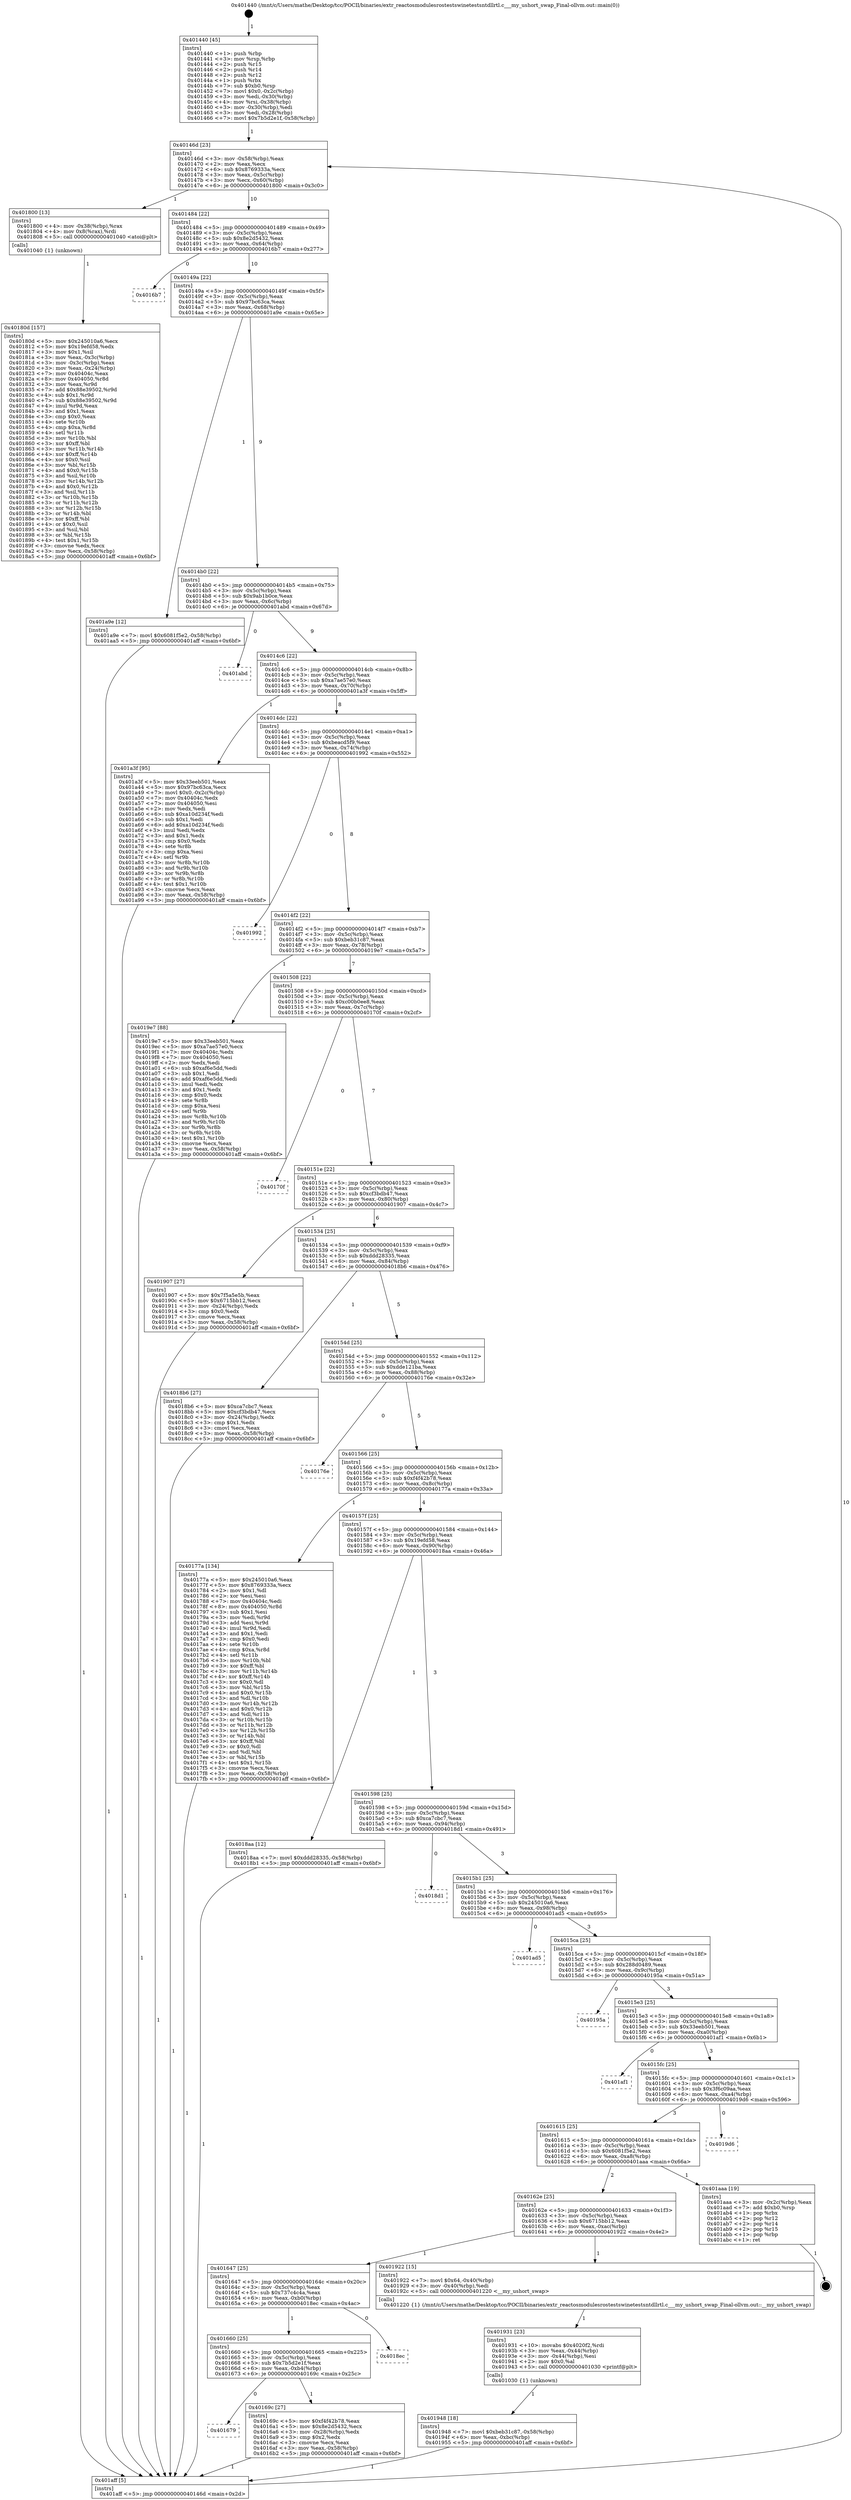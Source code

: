 digraph "0x401440" {
  label = "0x401440 (/mnt/c/Users/mathe/Desktop/tcc/POCII/binaries/extr_reactosmodulesrostestswinetestsntdllrtl.c___my_ushort_swap_Final-ollvm.out::main(0))"
  labelloc = "t"
  node[shape=record]

  Entry [label="",width=0.3,height=0.3,shape=circle,fillcolor=black,style=filled]
  "0x40146d" [label="{
     0x40146d [23]\l
     | [instrs]\l
     &nbsp;&nbsp;0x40146d \<+3\>: mov -0x58(%rbp),%eax\l
     &nbsp;&nbsp;0x401470 \<+2\>: mov %eax,%ecx\l
     &nbsp;&nbsp;0x401472 \<+6\>: sub $0x8769333a,%ecx\l
     &nbsp;&nbsp;0x401478 \<+3\>: mov %eax,-0x5c(%rbp)\l
     &nbsp;&nbsp;0x40147b \<+3\>: mov %ecx,-0x60(%rbp)\l
     &nbsp;&nbsp;0x40147e \<+6\>: je 0000000000401800 \<main+0x3c0\>\l
  }"]
  "0x401800" [label="{
     0x401800 [13]\l
     | [instrs]\l
     &nbsp;&nbsp;0x401800 \<+4\>: mov -0x38(%rbp),%rax\l
     &nbsp;&nbsp;0x401804 \<+4\>: mov 0x8(%rax),%rdi\l
     &nbsp;&nbsp;0x401808 \<+5\>: call 0000000000401040 \<atoi@plt\>\l
     | [calls]\l
     &nbsp;&nbsp;0x401040 \{1\} (unknown)\l
  }"]
  "0x401484" [label="{
     0x401484 [22]\l
     | [instrs]\l
     &nbsp;&nbsp;0x401484 \<+5\>: jmp 0000000000401489 \<main+0x49\>\l
     &nbsp;&nbsp;0x401489 \<+3\>: mov -0x5c(%rbp),%eax\l
     &nbsp;&nbsp;0x40148c \<+5\>: sub $0x8e2d5432,%eax\l
     &nbsp;&nbsp;0x401491 \<+3\>: mov %eax,-0x64(%rbp)\l
     &nbsp;&nbsp;0x401494 \<+6\>: je 00000000004016b7 \<main+0x277\>\l
  }"]
  Exit [label="",width=0.3,height=0.3,shape=circle,fillcolor=black,style=filled,peripheries=2]
  "0x4016b7" [label="{
     0x4016b7\l
  }", style=dashed]
  "0x40149a" [label="{
     0x40149a [22]\l
     | [instrs]\l
     &nbsp;&nbsp;0x40149a \<+5\>: jmp 000000000040149f \<main+0x5f\>\l
     &nbsp;&nbsp;0x40149f \<+3\>: mov -0x5c(%rbp),%eax\l
     &nbsp;&nbsp;0x4014a2 \<+5\>: sub $0x97bc63ca,%eax\l
     &nbsp;&nbsp;0x4014a7 \<+3\>: mov %eax,-0x68(%rbp)\l
     &nbsp;&nbsp;0x4014aa \<+6\>: je 0000000000401a9e \<main+0x65e\>\l
  }"]
  "0x401948" [label="{
     0x401948 [18]\l
     | [instrs]\l
     &nbsp;&nbsp;0x401948 \<+7\>: movl $0xbeb31c87,-0x58(%rbp)\l
     &nbsp;&nbsp;0x40194f \<+6\>: mov %eax,-0xbc(%rbp)\l
     &nbsp;&nbsp;0x401955 \<+5\>: jmp 0000000000401aff \<main+0x6bf\>\l
  }"]
  "0x401a9e" [label="{
     0x401a9e [12]\l
     | [instrs]\l
     &nbsp;&nbsp;0x401a9e \<+7\>: movl $0x6081f5e2,-0x58(%rbp)\l
     &nbsp;&nbsp;0x401aa5 \<+5\>: jmp 0000000000401aff \<main+0x6bf\>\l
  }"]
  "0x4014b0" [label="{
     0x4014b0 [22]\l
     | [instrs]\l
     &nbsp;&nbsp;0x4014b0 \<+5\>: jmp 00000000004014b5 \<main+0x75\>\l
     &nbsp;&nbsp;0x4014b5 \<+3\>: mov -0x5c(%rbp),%eax\l
     &nbsp;&nbsp;0x4014b8 \<+5\>: sub $0x9ab1b0ce,%eax\l
     &nbsp;&nbsp;0x4014bd \<+3\>: mov %eax,-0x6c(%rbp)\l
     &nbsp;&nbsp;0x4014c0 \<+6\>: je 0000000000401abd \<main+0x67d\>\l
  }"]
  "0x401931" [label="{
     0x401931 [23]\l
     | [instrs]\l
     &nbsp;&nbsp;0x401931 \<+10\>: movabs $0x4020f2,%rdi\l
     &nbsp;&nbsp;0x40193b \<+3\>: mov %eax,-0x44(%rbp)\l
     &nbsp;&nbsp;0x40193e \<+3\>: mov -0x44(%rbp),%esi\l
     &nbsp;&nbsp;0x401941 \<+2\>: mov $0x0,%al\l
     &nbsp;&nbsp;0x401943 \<+5\>: call 0000000000401030 \<printf@plt\>\l
     | [calls]\l
     &nbsp;&nbsp;0x401030 \{1\} (unknown)\l
  }"]
  "0x401abd" [label="{
     0x401abd\l
  }", style=dashed]
  "0x4014c6" [label="{
     0x4014c6 [22]\l
     | [instrs]\l
     &nbsp;&nbsp;0x4014c6 \<+5\>: jmp 00000000004014cb \<main+0x8b\>\l
     &nbsp;&nbsp;0x4014cb \<+3\>: mov -0x5c(%rbp),%eax\l
     &nbsp;&nbsp;0x4014ce \<+5\>: sub $0xa7ae57e0,%eax\l
     &nbsp;&nbsp;0x4014d3 \<+3\>: mov %eax,-0x70(%rbp)\l
     &nbsp;&nbsp;0x4014d6 \<+6\>: je 0000000000401a3f \<main+0x5ff\>\l
  }"]
  "0x40180d" [label="{
     0x40180d [157]\l
     | [instrs]\l
     &nbsp;&nbsp;0x40180d \<+5\>: mov $0x245010a6,%ecx\l
     &nbsp;&nbsp;0x401812 \<+5\>: mov $0x19efd58,%edx\l
     &nbsp;&nbsp;0x401817 \<+3\>: mov $0x1,%sil\l
     &nbsp;&nbsp;0x40181a \<+3\>: mov %eax,-0x3c(%rbp)\l
     &nbsp;&nbsp;0x40181d \<+3\>: mov -0x3c(%rbp),%eax\l
     &nbsp;&nbsp;0x401820 \<+3\>: mov %eax,-0x24(%rbp)\l
     &nbsp;&nbsp;0x401823 \<+7\>: mov 0x40404c,%eax\l
     &nbsp;&nbsp;0x40182a \<+8\>: mov 0x404050,%r8d\l
     &nbsp;&nbsp;0x401832 \<+3\>: mov %eax,%r9d\l
     &nbsp;&nbsp;0x401835 \<+7\>: add $0x88e39502,%r9d\l
     &nbsp;&nbsp;0x40183c \<+4\>: sub $0x1,%r9d\l
     &nbsp;&nbsp;0x401840 \<+7\>: sub $0x88e39502,%r9d\l
     &nbsp;&nbsp;0x401847 \<+4\>: imul %r9d,%eax\l
     &nbsp;&nbsp;0x40184b \<+3\>: and $0x1,%eax\l
     &nbsp;&nbsp;0x40184e \<+3\>: cmp $0x0,%eax\l
     &nbsp;&nbsp;0x401851 \<+4\>: sete %r10b\l
     &nbsp;&nbsp;0x401855 \<+4\>: cmp $0xa,%r8d\l
     &nbsp;&nbsp;0x401859 \<+4\>: setl %r11b\l
     &nbsp;&nbsp;0x40185d \<+3\>: mov %r10b,%bl\l
     &nbsp;&nbsp;0x401860 \<+3\>: xor $0xff,%bl\l
     &nbsp;&nbsp;0x401863 \<+3\>: mov %r11b,%r14b\l
     &nbsp;&nbsp;0x401866 \<+4\>: xor $0xff,%r14b\l
     &nbsp;&nbsp;0x40186a \<+4\>: xor $0x0,%sil\l
     &nbsp;&nbsp;0x40186e \<+3\>: mov %bl,%r15b\l
     &nbsp;&nbsp;0x401871 \<+4\>: and $0x0,%r15b\l
     &nbsp;&nbsp;0x401875 \<+3\>: and %sil,%r10b\l
     &nbsp;&nbsp;0x401878 \<+3\>: mov %r14b,%r12b\l
     &nbsp;&nbsp;0x40187b \<+4\>: and $0x0,%r12b\l
     &nbsp;&nbsp;0x40187f \<+3\>: and %sil,%r11b\l
     &nbsp;&nbsp;0x401882 \<+3\>: or %r10b,%r15b\l
     &nbsp;&nbsp;0x401885 \<+3\>: or %r11b,%r12b\l
     &nbsp;&nbsp;0x401888 \<+3\>: xor %r12b,%r15b\l
     &nbsp;&nbsp;0x40188b \<+3\>: or %r14b,%bl\l
     &nbsp;&nbsp;0x40188e \<+3\>: xor $0xff,%bl\l
     &nbsp;&nbsp;0x401891 \<+4\>: or $0x0,%sil\l
     &nbsp;&nbsp;0x401895 \<+3\>: and %sil,%bl\l
     &nbsp;&nbsp;0x401898 \<+3\>: or %bl,%r15b\l
     &nbsp;&nbsp;0x40189b \<+4\>: test $0x1,%r15b\l
     &nbsp;&nbsp;0x40189f \<+3\>: cmovne %edx,%ecx\l
     &nbsp;&nbsp;0x4018a2 \<+3\>: mov %ecx,-0x58(%rbp)\l
     &nbsp;&nbsp;0x4018a5 \<+5\>: jmp 0000000000401aff \<main+0x6bf\>\l
  }"]
  "0x401a3f" [label="{
     0x401a3f [95]\l
     | [instrs]\l
     &nbsp;&nbsp;0x401a3f \<+5\>: mov $0x33eeb501,%eax\l
     &nbsp;&nbsp;0x401a44 \<+5\>: mov $0x97bc63ca,%ecx\l
     &nbsp;&nbsp;0x401a49 \<+7\>: movl $0x0,-0x2c(%rbp)\l
     &nbsp;&nbsp;0x401a50 \<+7\>: mov 0x40404c,%edx\l
     &nbsp;&nbsp;0x401a57 \<+7\>: mov 0x404050,%esi\l
     &nbsp;&nbsp;0x401a5e \<+2\>: mov %edx,%edi\l
     &nbsp;&nbsp;0x401a60 \<+6\>: sub $0xa10d234f,%edi\l
     &nbsp;&nbsp;0x401a66 \<+3\>: sub $0x1,%edi\l
     &nbsp;&nbsp;0x401a69 \<+6\>: add $0xa10d234f,%edi\l
     &nbsp;&nbsp;0x401a6f \<+3\>: imul %edi,%edx\l
     &nbsp;&nbsp;0x401a72 \<+3\>: and $0x1,%edx\l
     &nbsp;&nbsp;0x401a75 \<+3\>: cmp $0x0,%edx\l
     &nbsp;&nbsp;0x401a78 \<+4\>: sete %r8b\l
     &nbsp;&nbsp;0x401a7c \<+3\>: cmp $0xa,%esi\l
     &nbsp;&nbsp;0x401a7f \<+4\>: setl %r9b\l
     &nbsp;&nbsp;0x401a83 \<+3\>: mov %r8b,%r10b\l
     &nbsp;&nbsp;0x401a86 \<+3\>: and %r9b,%r10b\l
     &nbsp;&nbsp;0x401a89 \<+3\>: xor %r9b,%r8b\l
     &nbsp;&nbsp;0x401a8c \<+3\>: or %r8b,%r10b\l
     &nbsp;&nbsp;0x401a8f \<+4\>: test $0x1,%r10b\l
     &nbsp;&nbsp;0x401a93 \<+3\>: cmovne %ecx,%eax\l
     &nbsp;&nbsp;0x401a96 \<+3\>: mov %eax,-0x58(%rbp)\l
     &nbsp;&nbsp;0x401a99 \<+5\>: jmp 0000000000401aff \<main+0x6bf\>\l
  }"]
  "0x4014dc" [label="{
     0x4014dc [22]\l
     | [instrs]\l
     &nbsp;&nbsp;0x4014dc \<+5\>: jmp 00000000004014e1 \<main+0xa1\>\l
     &nbsp;&nbsp;0x4014e1 \<+3\>: mov -0x5c(%rbp),%eax\l
     &nbsp;&nbsp;0x4014e4 \<+5\>: sub $0xbeacd5f9,%eax\l
     &nbsp;&nbsp;0x4014e9 \<+3\>: mov %eax,-0x74(%rbp)\l
     &nbsp;&nbsp;0x4014ec \<+6\>: je 0000000000401992 \<main+0x552\>\l
  }"]
  "0x401440" [label="{
     0x401440 [45]\l
     | [instrs]\l
     &nbsp;&nbsp;0x401440 \<+1\>: push %rbp\l
     &nbsp;&nbsp;0x401441 \<+3\>: mov %rsp,%rbp\l
     &nbsp;&nbsp;0x401444 \<+2\>: push %r15\l
     &nbsp;&nbsp;0x401446 \<+2\>: push %r14\l
     &nbsp;&nbsp;0x401448 \<+2\>: push %r12\l
     &nbsp;&nbsp;0x40144a \<+1\>: push %rbx\l
     &nbsp;&nbsp;0x40144b \<+7\>: sub $0xb0,%rsp\l
     &nbsp;&nbsp;0x401452 \<+7\>: movl $0x0,-0x2c(%rbp)\l
     &nbsp;&nbsp;0x401459 \<+3\>: mov %edi,-0x30(%rbp)\l
     &nbsp;&nbsp;0x40145c \<+4\>: mov %rsi,-0x38(%rbp)\l
     &nbsp;&nbsp;0x401460 \<+3\>: mov -0x30(%rbp),%edi\l
     &nbsp;&nbsp;0x401463 \<+3\>: mov %edi,-0x28(%rbp)\l
     &nbsp;&nbsp;0x401466 \<+7\>: movl $0x7b5d2e1f,-0x58(%rbp)\l
  }"]
  "0x401992" [label="{
     0x401992\l
  }", style=dashed]
  "0x4014f2" [label="{
     0x4014f2 [22]\l
     | [instrs]\l
     &nbsp;&nbsp;0x4014f2 \<+5\>: jmp 00000000004014f7 \<main+0xb7\>\l
     &nbsp;&nbsp;0x4014f7 \<+3\>: mov -0x5c(%rbp),%eax\l
     &nbsp;&nbsp;0x4014fa \<+5\>: sub $0xbeb31c87,%eax\l
     &nbsp;&nbsp;0x4014ff \<+3\>: mov %eax,-0x78(%rbp)\l
     &nbsp;&nbsp;0x401502 \<+6\>: je 00000000004019e7 \<main+0x5a7\>\l
  }"]
  "0x401aff" [label="{
     0x401aff [5]\l
     | [instrs]\l
     &nbsp;&nbsp;0x401aff \<+5\>: jmp 000000000040146d \<main+0x2d\>\l
  }"]
  "0x4019e7" [label="{
     0x4019e7 [88]\l
     | [instrs]\l
     &nbsp;&nbsp;0x4019e7 \<+5\>: mov $0x33eeb501,%eax\l
     &nbsp;&nbsp;0x4019ec \<+5\>: mov $0xa7ae57e0,%ecx\l
     &nbsp;&nbsp;0x4019f1 \<+7\>: mov 0x40404c,%edx\l
     &nbsp;&nbsp;0x4019f8 \<+7\>: mov 0x404050,%esi\l
     &nbsp;&nbsp;0x4019ff \<+2\>: mov %edx,%edi\l
     &nbsp;&nbsp;0x401a01 \<+6\>: sub $0xaf6e5dd,%edi\l
     &nbsp;&nbsp;0x401a07 \<+3\>: sub $0x1,%edi\l
     &nbsp;&nbsp;0x401a0a \<+6\>: add $0xaf6e5dd,%edi\l
     &nbsp;&nbsp;0x401a10 \<+3\>: imul %edi,%edx\l
     &nbsp;&nbsp;0x401a13 \<+3\>: and $0x1,%edx\l
     &nbsp;&nbsp;0x401a16 \<+3\>: cmp $0x0,%edx\l
     &nbsp;&nbsp;0x401a19 \<+4\>: sete %r8b\l
     &nbsp;&nbsp;0x401a1d \<+3\>: cmp $0xa,%esi\l
     &nbsp;&nbsp;0x401a20 \<+4\>: setl %r9b\l
     &nbsp;&nbsp;0x401a24 \<+3\>: mov %r8b,%r10b\l
     &nbsp;&nbsp;0x401a27 \<+3\>: and %r9b,%r10b\l
     &nbsp;&nbsp;0x401a2a \<+3\>: xor %r9b,%r8b\l
     &nbsp;&nbsp;0x401a2d \<+3\>: or %r8b,%r10b\l
     &nbsp;&nbsp;0x401a30 \<+4\>: test $0x1,%r10b\l
     &nbsp;&nbsp;0x401a34 \<+3\>: cmovne %ecx,%eax\l
     &nbsp;&nbsp;0x401a37 \<+3\>: mov %eax,-0x58(%rbp)\l
     &nbsp;&nbsp;0x401a3a \<+5\>: jmp 0000000000401aff \<main+0x6bf\>\l
  }"]
  "0x401508" [label="{
     0x401508 [22]\l
     | [instrs]\l
     &nbsp;&nbsp;0x401508 \<+5\>: jmp 000000000040150d \<main+0xcd\>\l
     &nbsp;&nbsp;0x40150d \<+3\>: mov -0x5c(%rbp),%eax\l
     &nbsp;&nbsp;0x401510 \<+5\>: sub $0xc00b0ee8,%eax\l
     &nbsp;&nbsp;0x401515 \<+3\>: mov %eax,-0x7c(%rbp)\l
     &nbsp;&nbsp;0x401518 \<+6\>: je 000000000040170f \<main+0x2cf\>\l
  }"]
  "0x401679" [label="{
     0x401679\l
  }", style=dashed]
  "0x40170f" [label="{
     0x40170f\l
  }", style=dashed]
  "0x40151e" [label="{
     0x40151e [22]\l
     | [instrs]\l
     &nbsp;&nbsp;0x40151e \<+5\>: jmp 0000000000401523 \<main+0xe3\>\l
     &nbsp;&nbsp;0x401523 \<+3\>: mov -0x5c(%rbp),%eax\l
     &nbsp;&nbsp;0x401526 \<+5\>: sub $0xcf3bdb47,%eax\l
     &nbsp;&nbsp;0x40152b \<+3\>: mov %eax,-0x80(%rbp)\l
     &nbsp;&nbsp;0x40152e \<+6\>: je 0000000000401907 \<main+0x4c7\>\l
  }"]
  "0x40169c" [label="{
     0x40169c [27]\l
     | [instrs]\l
     &nbsp;&nbsp;0x40169c \<+5\>: mov $0xf4f42b78,%eax\l
     &nbsp;&nbsp;0x4016a1 \<+5\>: mov $0x8e2d5432,%ecx\l
     &nbsp;&nbsp;0x4016a6 \<+3\>: mov -0x28(%rbp),%edx\l
     &nbsp;&nbsp;0x4016a9 \<+3\>: cmp $0x2,%edx\l
     &nbsp;&nbsp;0x4016ac \<+3\>: cmovne %ecx,%eax\l
     &nbsp;&nbsp;0x4016af \<+3\>: mov %eax,-0x58(%rbp)\l
     &nbsp;&nbsp;0x4016b2 \<+5\>: jmp 0000000000401aff \<main+0x6bf\>\l
  }"]
  "0x401907" [label="{
     0x401907 [27]\l
     | [instrs]\l
     &nbsp;&nbsp;0x401907 \<+5\>: mov $0x7f5a5e5b,%eax\l
     &nbsp;&nbsp;0x40190c \<+5\>: mov $0x6715bb12,%ecx\l
     &nbsp;&nbsp;0x401911 \<+3\>: mov -0x24(%rbp),%edx\l
     &nbsp;&nbsp;0x401914 \<+3\>: cmp $0x0,%edx\l
     &nbsp;&nbsp;0x401917 \<+3\>: cmove %ecx,%eax\l
     &nbsp;&nbsp;0x40191a \<+3\>: mov %eax,-0x58(%rbp)\l
     &nbsp;&nbsp;0x40191d \<+5\>: jmp 0000000000401aff \<main+0x6bf\>\l
  }"]
  "0x401534" [label="{
     0x401534 [25]\l
     | [instrs]\l
     &nbsp;&nbsp;0x401534 \<+5\>: jmp 0000000000401539 \<main+0xf9\>\l
     &nbsp;&nbsp;0x401539 \<+3\>: mov -0x5c(%rbp),%eax\l
     &nbsp;&nbsp;0x40153c \<+5\>: sub $0xddd28335,%eax\l
     &nbsp;&nbsp;0x401541 \<+6\>: mov %eax,-0x84(%rbp)\l
     &nbsp;&nbsp;0x401547 \<+6\>: je 00000000004018b6 \<main+0x476\>\l
  }"]
  "0x401660" [label="{
     0x401660 [25]\l
     | [instrs]\l
     &nbsp;&nbsp;0x401660 \<+5\>: jmp 0000000000401665 \<main+0x225\>\l
     &nbsp;&nbsp;0x401665 \<+3\>: mov -0x5c(%rbp),%eax\l
     &nbsp;&nbsp;0x401668 \<+5\>: sub $0x7b5d2e1f,%eax\l
     &nbsp;&nbsp;0x40166d \<+6\>: mov %eax,-0xb4(%rbp)\l
     &nbsp;&nbsp;0x401673 \<+6\>: je 000000000040169c \<main+0x25c\>\l
  }"]
  "0x4018b6" [label="{
     0x4018b6 [27]\l
     | [instrs]\l
     &nbsp;&nbsp;0x4018b6 \<+5\>: mov $0xca7cbc7,%eax\l
     &nbsp;&nbsp;0x4018bb \<+5\>: mov $0xcf3bdb47,%ecx\l
     &nbsp;&nbsp;0x4018c0 \<+3\>: mov -0x24(%rbp),%edx\l
     &nbsp;&nbsp;0x4018c3 \<+3\>: cmp $0x1,%edx\l
     &nbsp;&nbsp;0x4018c6 \<+3\>: cmovl %ecx,%eax\l
     &nbsp;&nbsp;0x4018c9 \<+3\>: mov %eax,-0x58(%rbp)\l
     &nbsp;&nbsp;0x4018cc \<+5\>: jmp 0000000000401aff \<main+0x6bf\>\l
  }"]
  "0x40154d" [label="{
     0x40154d [25]\l
     | [instrs]\l
     &nbsp;&nbsp;0x40154d \<+5\>: jmp 0000000000401552 \<main+0x112\>\l
     &nbsp;&nbsp;0x401552 \<+3\>: mov -0x5c(%rbp),%eax\l
     &nbsp;&nbsp;0x401555 \<+5\>: sub $0xdde121ba,%eax\l
     &nbsp;&nbsp;0x40155a \<+6\>: mov %eax,-0x88(%rbp)\l
     &nbsp;&nbsp;0x401560 \<+6\>: je 000000000040176e \<main+0x32e\>\l
  }"]
  "0x4018ec" [label="{
     0x4018ec\l
  }", style=dashed]
  "0x40176e" [label="{
     0x40176e\l
  }", style=dashed]
  "0x401566" [label="{
     0x401566 [25]\l
     | [instrs]\l
     &nbsp;&nbsp;0x401566 \<+5\>: jmp 000000000040156b \<main+0x12b\>\l
     &nbsp;&nbsp;0x40156b \<+3\>: mov -0x5c(%rbp),%eax\l
     &nbsp;&nbsp;0x40156e \<+5\>: sub $0xf4f42b78,%eax\l
     &nbsp;&nbsp;0x401573 \<+6\>: mov %eax,-0x8c(%rbp)\l
     &nbsp;&nbsp;0x401579 \<+6\>: je 000000000040177a \<main+0x33a\>\l
  }"]
  "0x401647" [label="{
     0x401647 [25]\l
     | [instrs]\l
     &nbsp;&nbsp;0x401647 \<+5\>: jmp 000000000040164c \<main+0x20c\>\l
     &nbsp;&nbsp;0x40164c \<+3\>: mov -0x5c(%rbp),%eax\l
     &nbsp;&nbsp;0x40164f \<+5\>: sub $0x737c4c4a,%eax\l
     &nbsp;&nbsp;0x401654 \<+6\>: mov %eax,-0xb0(%rbp)\l
     &nbsp;&nbsp;0x40165a \<+6\>: je 00000000004018ec \<main+0x4ac\>\l
  }"]
  "0x40177a" [label="{
     0x40177a [134]\l
     | [instrs]\l
     &nbsp;&nbsp;0x40177a \<+5\>: mov $0x245010a6,%eax\l
     &nbsp;&nbsp;0x40177f \<+5\>: mov $0x8769333a,%ecx\l
     &nbsp;&nbsp;0x401784 \<+2\>: mov $0x1,%dl\l
     &nbsp;&nbsp;0x401786 \<+2\>: xor %esi,%esi\l
     &nbsp;&nbsp;0x401788 \<+7\>: mov 0x40404c,%edi\l
     &nbsp;&nbsp;0x40178f \<+8\>: mov 0x404050,%r8d\l
     &nbsp;&nbsp;0x401797 \<+3\>: sub $0x1,%esi\l
     &nbsp;&nbsp;0x40179a \<+3\>: mov %edi,%r9d\l
     &nbsp;&nbsp;0x40179d \<+3\>: add %esi,%r9d\l
     &nbsp;&nbsp;0x4017a0 \<+4\>: imul %r9d,%edi\l
     &nbsp;&nbsp;0x4017a4 \<+3\>: and $0x1,%edi\l
     &nbsp;&nbsp;0x4017a7 \<+3\>: cmp $0x0,%edi\l
     &nbsp;&nbsp;0x4017aa \<+4\>: sete %r10b\l
     &nbsp;&nbsp;0x4017ae \<+4\>: cmp $0xa,%r8d\l
     &nbsp;&nbsp;0x4017b2 \<+4\>: setl %r11b\l
     &nbsp;&nbsp;0x4017b6 \<+3\>: mov %r10b,%bl\l
     &nbsp;&nbsp;0x4017b9 \<+3\>: xor $0xff,%bl\l
     &nbsp;&nbsp;0x4017bc \<+3\>: mov %r11b,%r14b\l
     &nbsp;&nbsp;0x4017bf \<+4\>: xor $0xff,%r14b\l
     &nbsp;&nbsp;0x4017c3 \<+3\>: xor $0x0,%dl\l
     &nbsp;&nbsp;0x4017c6 \<+3\>: mov %bl,%r15b\l
     &nbsp;&nbsp;0x4017c9 \<+4\>: and $0x0,%r15b\l
     &nbsp;&nbsp;0x4017cd \<+3\>: and %dl,%r10b\l
     &nbsp;&nbsp;0x4017d0 \<+3\>: mov %r14b,%r12b\l
     &nbsp;&nbsp;0x4017d3 \<+4\>: and $0x0,%r12b\l
     &nbsp;&nbsp;0x4017d7 \<+3\>: and %dl,%r11b\l
     &nbsp;&nbsp;0x4017da \<+3\>: or %r10b,%r15b\l
     &nbsp;&nbsp;0x4017dd \<+3\>: or %r11b,%r12b\l
     &nbsp;&nbsp;0x4017e0 \<+3\>: xor %r12b,%r15b\l
     &nbsp;&nbsp;0x4017e3 \<+3\>: or %r14b,%bl\l
     &nbsp;&nbsp;0x4017e6 \<+3\>: xor $0xff,%bl\l
     &nbsp;&nbsp;0x4017e9 \<+3\>: or $0x0,%dl\l
     &nbsp;&nbsp;0x4017ec \<+2\>: and %dl,%bl\l
     &nbsp;&nbsp;0x4017ee \<+3\>: or %bl,%r15b\l
     &nbsp;&nbsp;0x4017f1 \<+4\>: test $0x1,%r15b\l
     &nbsp;&nbsp;0x4017f5 \<+3\>: cmovne %ecx,%eax\l
     &nbsp;&nbsp;0x4017f8 \<+3\>: mov %eax,-0x58(%rbp)\l
     &nbsp;&nbsp;0x4017fb \<+5\>: jmp 0000000000401aff \<main+0x6bf\>\l
  }"]
  "0x40157f" [label="{
     0x40157f [25]\l
     | [instrs]\l
     &nbsp;&nbsp;0x40157f \<+5\>: jmp 0000000000401584 \<main+0x144\>\l
     &nbsp;&nbsp;0x401584 \<+3\>: mov -0x5c(%rbp),%eax\l
     &nbsp;&nbsp;0x401587 \<+5\>: sub $0x19efd58,%eax\l
     &nbsp;&nbsp;0x40158c \<+6\>: mov %eax,-0x90(%rbp)\l
     &nbsp;&nbsp;0x401592 \<+6\>: je 00000000004018aa \<main+0x46a\>\l
  }"]
  "0x401922" [label="{
     0x401922 [15]\l
     | [instrs]\l
     &nbsp;&nbsp;0x401922 \<+7\>: movl $0x64,-0x40(%rbp)\l
     &nbsp;&nbsp;0x401929 \<+3\>: mov -0x40(%rbp),%edi\l
     &nbsp;&nbsp;0x40192c \<+5\>: call 0000000000401220 \<__my_ushort_swap\>\l
     | [calls]\l
     &nbsp;&nbsp;0x401220 \{1\} (/mnt/c/Users/mathe/Desktop/tcc/POCII/binaries/extr_reactosmodulesrostestswinetestsntdllrtl.c___my_ushort_swap_Final-ollvm.out::__my_ushort_swap)\l
  }"]
  "0x4018aa" [label="{
     0x4018aa [12]\l
     | [instrs]\l
     &nbsp;&nbsp;0x4018aa \<+7\>: movl $0xddd28335,-0x58(%rbp)\l
     &nbsp;&nbsp;0x4018b1 \<+5\>: jmp 0000000000401aff \<main+0x6bf\>\l
  }"]
  "0x401598" [label="{
     0x401598 [25]\l
     | [instrs]\l
     &nbsp;&nbsp;0x401598 \<+5\>: jmp 000000000040159d \<main+0x15d\>\l
     &nbsp;&nbsp;0x40159d \<+3\>: mov -0x5c(%rbp),%eax\l
     &nbsp;&nbsp;0x4015a0 \<+5\>: sub $0xca7cbc7,%eax\l
     &nbsp;&nbsp;0x4015a5 \<+6\>: mov %eax,-0x94(%rbp)\l
     &nbsp;&nbsp;0x4015ab \<+6\>: je 00000000004018d1 \<main+0x491\>\l
  }"]
  "0x40162e" [label="{
     0x40162e [25]\l
     | [instrs]\l
     &nbsp;&nbsp;0x40162e \<+5\>: jmp 0000000000401633 \<main+0x1f3\>\l
     &nbsp;&nbsp;0x401633 \<+3\>: mov -0x5c(%rbp),%eax\l
     &nbsp;&nbsp;0x401636 \<+5\>: sub $0x6715bb12,%eax\l
     &nbsp;&nbsp;0x40163b \<+6\>: mov %eax,-0xac(%rbp)\l
     &nbsp;&nbsp;0x401641 \<+6\>: je 0000000000401922 \<main+0x4e2\>\l
  }"]
  "0x4018d1" [label="{
     0x4018d1\l
  }", style=dashed]
  "0x4015b1" [label="{
     0x4015b1 [25]\l
     | [instrs]\l
     &nbsp;&nbsp;0x4015b1 \<+5\>: jmp 00000000004015b6 \<main+0x176\>\l
     &nbsp;&nbsp;0x4015b6 \<+3\>: mov -0x5c(%rbp),%eax\l
     &nbsp;&nbsp;0x4015b9 \<+5\>: sub $0x245010a6,%eax\l
     &nbsp;&nbsp;0x4015be \<+6\>: mov %eax,-0x98(%rbp)\l
     &nbsp;&nbsp;0x4015c4 \<+6\>: je 0000000000401ad5 \<main+0x695\>\l
  }"]
  "0x401aaa" [label="{
     0x401aaa [19]\l
     | [instrs]\l
     &nbsp;&nbsp;0x401aaa \<+3\>: mov -0x2c(%rbp),%eax\l
     &nbsp;&nbsp;0x401aad \<+7\>: add $0xb0,%rsp\l
     &nbsp;&nbsp;0x401ab4 \<+1\>: pop %rbx\l
     &nbsp;&nbsp;0x401ab5 \<+2\>: pop %r12\l
     &nbsp;&nbsp;0x401ab7 \<+2\>: pop %r14\l
     &nbsp;&nbsp;0x401ab9 \<+2\>: pop %r15\l
     &nbsp;&nbsp;0x401abb \<+1\>: pop %rbp\l
     &nbsp;&nbsp;0x401abc \<+1\>: ret\l
  }"]
  "0x401ad5" [label="{
     0x401ad5\l
  }", style=dashed]
  "0x4015ca" [label="{
     0x4015ca [25]\l
     | [instrs]\l
     &nbsp;&nbsp;0x4015ca \<+5\>: jmp 00000000004015cf \<main+0x18f\>\l
     &nbsp;&nbsp;0x4015cf \<+3\>: mov -0x5c(%rbp),%eax\l
     &nbsp;&nbsp;0x4015d2 \<+5\>: sub $0x288d0489,%eax\l
     &nbsp;&nbsp;0x4015d7 \<+6\>: mov %eax,-0x9c(%rbp)\l
     &nbsp;&nbsp;0x4015dd \<+6\>: je 000000000040195a \<main+0x51a\>\l
  }"]
  "0x401615" [label="{
     0x401615 [25]\l
     | [instrs]\l
     &nbsp;&nbsp;0x401615 \<+5\>: jmp 000000000040161a \<main+0x1da\>\l
     &nbsp;&nbsp;0x40161a \<+3\>: mov -0x5c(%rbp),%eax\l
     &nbsp;&nbsp;0x40161d \<+5\>: sub $0x6081f5e2,%eax\l
     &nbsp;&nbsp;0x401622 \<+6\>: mov %eax,-0xa8(%rbp)\l
     &nbsp;&nbsp;0x401628 \<+6\>: je 0000000000401aaa \<main+0x66a\>\l
  }"]
  "0x40195a" [label="{
     0x40195a\l
  }", style=dashed]
  "0x4015e3" [label="{
     0x4015e3 [25]\l
     | [instrs]\l
     &nbsp;&nbsp;0x4015e3 \<+5\>: jmp 00000000004015e8 \<main+0x1a8\>\l
     &nbsp;&nbsp;0x4015e8 \<+3\>: mov -0x5c(%rbp),%eax\l
     &nbsp;&nbsp;0x4015eb \<+5\>: sub $0x33eeb501,%eax\l
     &nbsp;&nbsp;0x4015f0 \<+6\>: mov %eax,-0xa0(%rbp)\l
     &nbsp;&nbsp;0x4015f6 \<+6\>: je 0000000000401af1 \<main+0x6b1\>\l
  }"]
  "0x4019d6" [label="{
     0x4019d6\l
  }", style=dashed]
  "0x401af1" [label="{
     0x401af1\l
  }", style=dashed]
  "0x4015fc" [label="{
     0x4015fc [25]\l
     | [instrs]\l
     &nbsp;&nbsp;0x4015fc \<+5\>: jmp 0000000000401601 \<main+0x1c1\>\l
     &nbsp;&nbsp;0x401601 \<+3\>: mov -0x5c(%rbp),%eax\l
     &nbsp;&nbsp;0x401604 \<+5\>: sub $0x3f6c09aa,%eax\l
     &nbsp;&nbsp;0x401609 \<+6\>: mov %eax,-0xa4(%rbp)\l
     &nbsp;&nbsp;0x40160f \<+6\>: je 00000000004019d6 \<main+0x596\>\l
  }"]
  Entry -> "0x401440" [label=" 1"]
  "0x40146d" -> "0x401800" [label=" 1"]
  "0x40146d" -> "0x401484" [label=" 10"]
  "0x401aaa" -> Exit [label=" 1"]
  "0x401484" -> "0x4016b7" [label=" 0"]
  "0x401484" -> "0x40149a" [label=" 10"]
  "0x401a9e" -> "0x401aff" [label=" 1"]
  "0x40149a" -> "0x401a9e" [label=" 1"]
  "0x40149a" -> "0x4014b0" [label=" 9"]
  "0x401a3f" -> "0x401aff" [label=" 1"]
  "0x4014b0" -> "0x401abd" [label=" 0"]
  "0x4014b0" -> "0x4014c6" [label=" 9"]
  "0x4019e7" -> "0x401aff" [label=" 1"]
  "0x4014c6" -> "0x401a3f" [label=" 1"]
  "0x4014c6" -> "0x4014dc" [label=" 8"]
  "0x401948" -> "0x401aff" [label=" 1"]
  "0x4014dc" -> "0x401992" [label=" 0"]
  "0x4014dc" -> "0x4014f2" [label=" 8"]
  "0x401931" -> "0x401948" [label=" 1"]
  "0x4014f2" -> "0x4019e7" [label=" 1"]
  "0x4014f2" -> "0x401508" [label=" 7"]
  "0x401922" -> "0x401931" [label=" 1"]
  "0x401508" -> "0x40170f" [label=" 0"]
  "0x401508" -> "0x40151e" [label=" 7"]
  "0x401907" -> "0x401aff" [label=" 1"]
  "0x40151e" -> "0x401907" [label=" 1"]
  "0x40151e" -> "0x401534" [label=" 6"]
  "0x4018b6" -> "0x401aff" [label=" 1"]
  "0x401534" -> "0x4018b6" [label=" 1"]
  "0x401534" -> "0x40154d" [label=" 5"]
  "0x40180d" -> "0x401aff" [label=" 1"]
  "0x40154d" -> "0x40176e" [label=" 0"]
  "0x40154d" -> "0x401566" [label=" 5"]
  "0x401800" -> "0x40180d" [label=" 1"]
  "0x401566" -> "0x40177a" [label=" 1"]
  "0x401566" -> "0x40157f" [label=" 4"]
  "0x401aff" -> "0x40146d" [label=" 10"]
  "0x40157f" -> "0x4018aa" [label=" 1"]
  "0x40157f" -> "0x401598" [label=" 3"]
  "0x401440" -> "0x40146d" [label=" 1"]
  "0x401598" -> "0x4018d1" [label=" 0"]
  "0x401598" -> "0x4015b1" [label=" 3"]
  "0x401660" -> "0x401679" [label=" 0"]
  "0x4015b1" -> "0x401ad5" [label=" 0"]
  "0x4015b1" -> "0x4015ca" [label=" 3"]
  "0x401660" -> "0x40169c" [label=" 1"]
  "0x4015ca" -> "0x40195a" [label=" 0"]
  "0x4015ca" -> "0x4015e3" [label=" 3"]
  "0x401647" -> "0x401660" [label=" 1"]
  "0x4015e3" -> "0x401af1" [label=" 0"]
  "0x4015e3" -> "0x4015fc" [label=" 3"]
  "0x401647" -> "0x4018ec" [label=" 0"]
  "0x4015fc" -> "0x4019d6" [label=" 0"]
  "0x4015fc" -> "0x401615" [label=" 3"]
  "0x4018aa" -> "0x401aff" [label=" 1"]
  "0x401615" -> "0x401aaa" [label=" 1"]
  "0x401615" -> "0x40162e" [label=" 2"]
  "0x40169c" -> "0x401aff" [label=" 1"]
  "0x40162e" -> "0x401922" [label=" 1"]
  "0x40162e" -> "0x401647" [label=" 1"]
  "0x40177a" -> "0x401aff" [label=" 1"]
}
